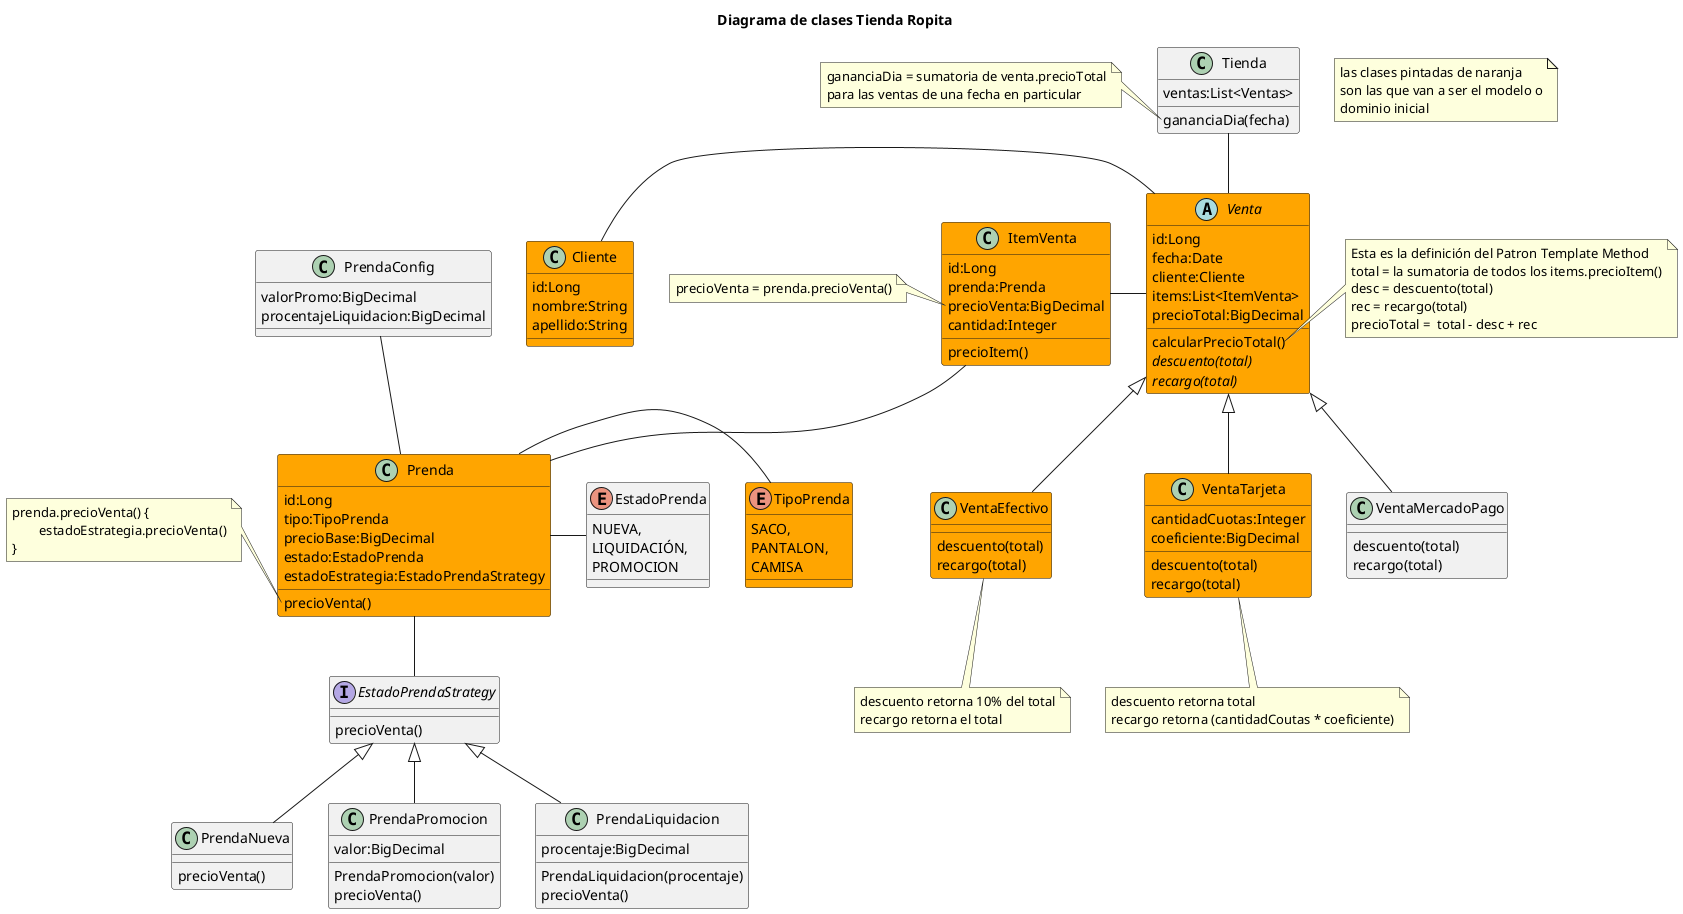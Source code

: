 @startuml
Title Diagrama de clases Tienda Ropita
note as N1
las clases pintadas de naranja
son las que van a ser el modelo o
dominio inicial
end note
class Prenda #back:orange{
	id:Long
	tipo:TipoPrenda
	precioBase:BigDecimal
	estado:EstadoPrenda
	estadoEstrategia:EstadoPrendaStrategy
	
	precioVenta()
}
note left of Prenda::precioVenta
prenda.precioVenta() {
	estadoEstrategia.precioVenta()
}
end note
class PrendaConfig{
	valorPromo:BigDecimal
	procentajeLiquidacion:BigDecimal
}
enum TipoPrenda #back:orange{
	SACO,
	PANTALON,
	CAMISA
}
enum EstadoPrenda {
	NUEVA,
	LIQUIDACIÓN,
	PROMOCION
}
interface EstadoPrendaStrategy {
	precioVenta()
}
class PrendaNueva {
	precioVenta()
}
class PrendaPromocion{
	valor:BigDecimal
	
	PrendaPromocion(valor)
	precioVenta()
}
class PrendaLiquidacion {
	procentaje:BigDecimal
	PrendaLiquidacion(procentaje)
	precioVenta()
}
class Cliente #back:orange{
	id:Long
	nombre:String
	apellido:String
}
abstract class Venta #back:orange{
	id:Long
	fecha:Date
	cliente:Cliente
	items:List<ItemVenta>
	precioTotal:BigDecimal
	
	calcularPrecioTotal()
	{abstract} descuento(total)
	{abstract} recargo(total)
}
note right of Venta::calcularPrecioTotal
Esta es la definición del Patron Template Method
total = la sumatoria de todos los items.precioItem()
desc = descuento(total)
rec = recargo(total)
precioTotal =  total - desc + rec
end note
class VentaEfectivo #back:orange{
	descuento(total)
	recargo(total)
}
note bottom of VentaEfectivo
descuento retorna 10% del total
recargo retorna el total
end note
class VentaTarjeta #back:orange{
	cantidadCuotas:Integer
	coeficiente:BigDecimal
	
	descuento(total)
	recargo(total)
}
note bottom of VentaTarjeta
descuento retorna total
recargo retorna (cantidadCoutas * coeficiente)
end note
class VentaMercadoPago {
	
	descuento(total)
	recargo(total)
}
class ItemVenta #back:orange {
	id:Long
	prenda:Prenda
	precioVenta:BigDecimal
	cantidad:Integer
	
	precioItem()
}
class Tienda {
	ventas:List<Ventas>
	
	gananciaDia(fecha)
}
note left of Tienda::gananciaDia
gananciaDia = sumatoria de venta.precioTotal
para las ventas de una fecha en particular
end note
note left of ItemVenta::precioVenta
precioVenta = prenda.precioVenta()
end note
Prenda --right TipoPrenda
Prenda --right  EstadoPrenda
Prenda --up PrendaConfig
Prenda -- EstadoPrendaStrategy
EstadoPrendaStrategy <|-- PrendaNueva
EstadoPrendaStrategy <|-- PrendaPromocion
EstadoPrendaStrategy <|-- PrendaLiquidacion
Venta --left Cliente
Venta --left ItemVenta
ItemVenta -- Prenda
Venta <|-- VentaEfectivo
Venta <|-- VentaTarjeta
Venta <|-- VentaMercadoPago
Tienda -- Venta
@enduml

